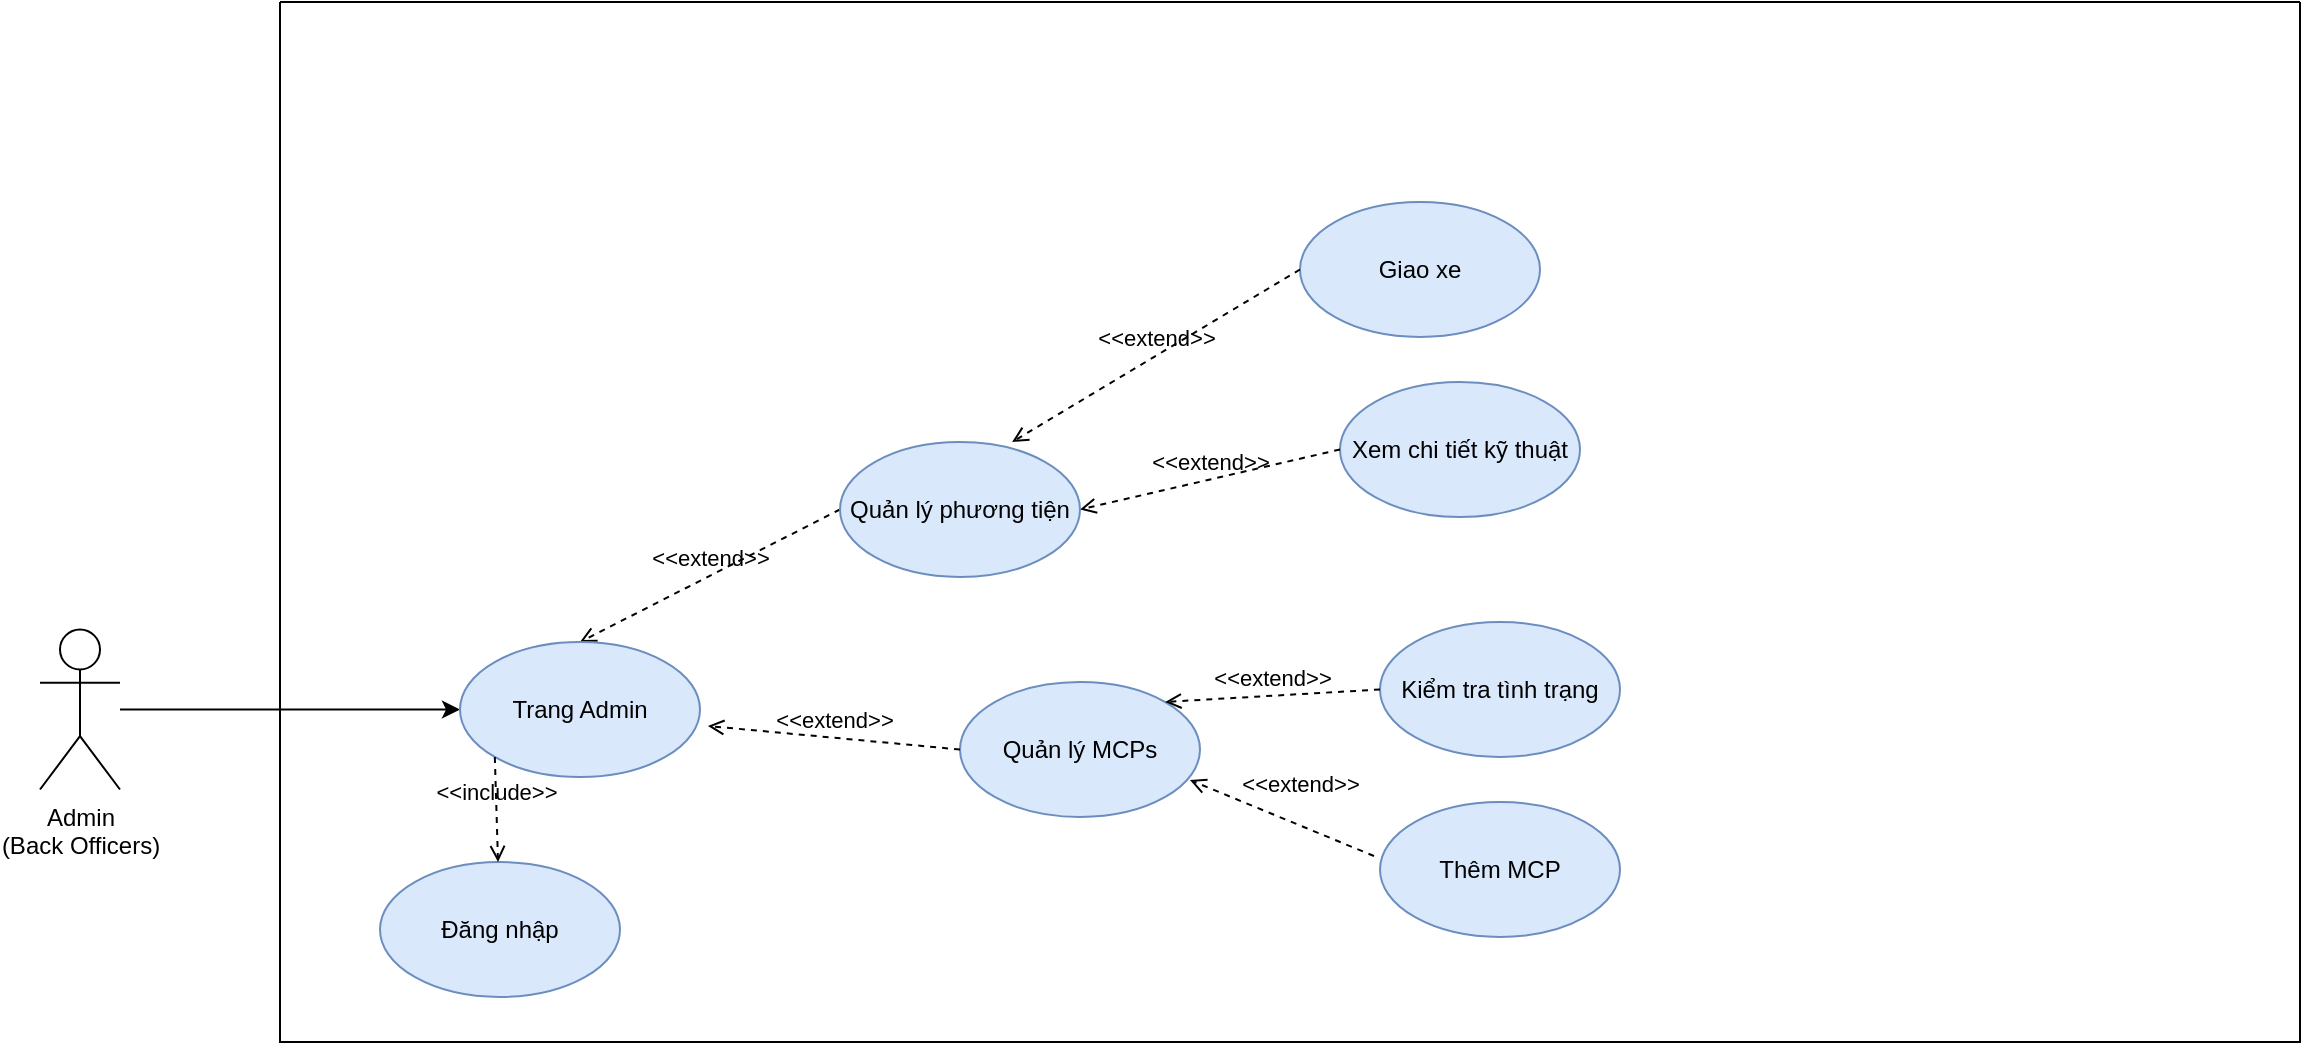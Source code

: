 <mxfile version="20.4.0" type="github">
  <diagram id="1NlrqmPQtSfT7t5A2JpJ" name="Page-1">
    <mxGraphModel dx="2062" dy="1122" grid="1" gridSize="10" guides="1" tooltips="1" connect="1" arrows="1" fold="1" page="1" pageScale="1" pageWidth="850" pageHeight="1100" math="0" shadow="0">
      <root>
        <mxCell id="0" />
        <mxCell id="1" parent="0" />
        <mxCell id="sFCo0kN8OgBMSaUkiHHt-24" style="edgeStyle=orthogonalEdgeStyle;rounded=0;orthogonalLoop=1;jettySize=auto;html=1;entryX=0;entryY=0.5;entryDx=0;entryDy=0;" parent="1" source="sFCo0kN8OgBMSaUkiHHt-5" target="BWqRWmLehjESfVyrbaG5-1" edge="1">
          <mxGeometry relative="1" as="geometry" />
        </mxCell>
        <mxCell id="sFCo0kN8OgBMSaUkiHHt-5" value="Admin&lt;br&gt;(Back Officers)" style="shape=umlActor;verticalLabelPosition=bottom;verticalAlign=top;html=1;" parent="1" vertex="1">
          <mxGeometry x="40" y="313.75" width="40" height="80" as="geometry" />
        </mxCell>
        <mxCell id="sFCo0kN8OgBMSaUkiHHt-10" value="" style="swimlane;startSize=0;" parent="1" vertex="1">
          <mxGeometry x="160" width="1010" height="520" as="geometry" />
        </mxCell>
        <mxCell id="sFCo0kN8OgBMSaUkiHHt-11" value="Đăng nhập" style="ellipse;whiteSpace=wrap;html=1;fillColor=#dae8fc;strokeColor=#6c8ebf;" parent="sFCo0kN8OgBMSaUkiHHt-10" vertex="1">
          <mxGeometry x="50" y="430" width="120" height="67.5" as="geometry" />
        </mxCell>
        <mxCell id="sFCo0kN8OgBMSaUkiHHt-33" value="Xem chi tiết kỹ thuật" style="ellipse;whiteSpace=wrap;html=1;fillColor=#dae8fc;strokeColor=#6c8ebf;" parent="sFCo0kN8OgBMSaUkiHHt-10" vertex="1">
          <mxGeometry x="530" y="190" width="120" height="67.5" as="geometry" />
        </mxCell>
        <mxCell id="sFCo0kN8OgBMSaUkiHHt-32" value="Giao xe" style="ellipse;whiteSpace=wrap;html=1;fillColor=#dae8fc;strokeColor=#6c8ebf;" parent="sFCo0kN8OgBMSaUkiHHt-10" vertex="1">
          <mxGeometry x="510" y="100" width="120" height="67.5" as="geometry" />
        </mxCell>
        <mxCell id="sFCo0kN8OgBMSaUkiHHt-30" value="Quản lý MCPs" style="ellipse;whiteSpace=wrap;html=1;fillColor=#dae8fc;strokeColor=#6c8ebf;" parent="sFCo0kN8OgBMSaUkiHHt-10" vertex="1">
          <mxGeometry x="340" y="340" width="120" height="67.5" as="geometry" />
        </mxCell>
        <mxCell id="sFCo0kN8OgBMSaUkiHHt-38" value="Kiểm tra tình trạng" style="ellipse;whiteSpace=wrap;html=1;fillColor=#dae8fc;strokeColor=#6c8ebf;" parent="sFCo0kN8OgBMSaUkiHHt-10" vertex="1">
          <mxGeometry x="550" y="310" width="120" height="67.5" as="geometry" />
        </mxCell>
        <mxCell id="sFCo0kN8OgBMSaUkiHHt-41" value="&amp;lt;&amp;lt;extend&amp;gt;&amp;gt;" style="html=1;verticalAlign=bottom;labelBackgroundColor=none;endArrow=open;endFill=0;dashed=1;exitX=0;exitY=0.5;exitDx=0;exitDy=0;entryX=0.5;entryY=0;entryDx=0;entryDy=0;" parent="sFCo0kN8OgBMSaUkiHHt-10" source="sFCo0kN8OgBMSaUkiHHt-26" target="BWqRWmLehjESfVyrbaG5-1" edge="1">
          <mxGeometry width="160" relative="1" as="geometry">
            <mxPoint x="280.0" y="386.25" as="sourcePoint" />
            <mxPoint x="190" y="550" as="targetPoint" />
          </mxGeometry>
        </mxCell>
        <mxCell id="sFCo0kN8OgBMSaUkiHHt-42" value="&amp;lt;&amp;lt;extend&amp;gt;&amp;gt;" style="html=1;verticalAlign=bottom;labelBackgroundColor=none;endArrow=open;endFill=0;dashed=1;exitX=0;exitY=0.5;exitDx=0;exitDy=0;entryX=1.033;entryY=0.622;entryDx=0;entryDy=0;entryPerimeter=0;" parent="sFCo0kN8OgBMSaUkiHHt-10" source="sFCo0kN8OgBMSaUkiHHt-30" target="BWqRWmLehjESfVyrbaG5-1" edge="1">
          <mxGeometry width="160" relative="1" as="geometry">
            <mxPoint x="290.0" y="396.25" as="sourcePoint" />
            <mxPoint x="184.4" y="529.167" as="targetPoint" />
          </mxGeometry>
        </mxCell>
        <mxCell id="sFCo0kN8OgBMSaUkiHHt-46" value="&amp;lt;&amp;lt;extend&amp;gt;&amp;gt;" style="html=1;verticalAlign=bottom;labelBackgroundColor=none;endArrow=open;endFill=0;dashed=1;exitX=0;exitY=0.5;exitDx=0;exitDy=0;entryX=1;entryY=0.5;entryDx=0;entryDy=0;" parent="sFCo0kN8OgBMSaUkiHHt-10" source="sFCo0kN8OgBMSaUkiHHt-33" target="sFCo0kN8OgBMSaUkiHHt-26" edge="1">
          <mxGeometry width="160" relative="1" as="geometry">
            <mxPoint x="470.0" y="303.75" as="sourcePoint" />
            <mxPoint x="400.0" y="386.25" as="targetPoint" />
          </mxGeometry>
        </mxCell>
        <mxCell id="sFCo0kN8OgBMSaUkiHHt-47" value="&amp;lt;&amp;lt;extend&amp;gt;&amp;gt;" style="html=1;verticalAlign=bottom;labelBackgroundColor=none;endArrow=open;endFill=0;dashed=1;exitX=0;exitY=0.5;exitDx=0;exitDy=0;entryX=1;entryY=0;entryDx=0;entryDy=0;" parent="sFCo0kN8OgBMSaUkiHHt-10" source="sFCo0kN8OgBMSaUkiHHt-38" target="sFCo0kN8OgBMSaUkiHHt-30" edge="1">
          <mxGeometry width="160" relative="1" as="geometry">
            <mxPoint x="480.0" y="313.75" as="sourcePoint" />
            <mxPoint x="450" y="360" as="targetPoint" />
          </mxGeometry>
        </mxCell>
        <mxCell id="BWqRWmLehjESfVyrbaG5-1" value="Trang Admin" style="ellipse;whiteSpace=wrap;html=1;fillColor=#dae8fc;strokeColor=#6c8ebf;" parent="sFCo0kN8OgBMSaUkiHHt-10" vertex="1">
          <mxGeometry x="90" y="320" width="120" height="67.5" as="geometry" />
        </mxCell>
        <mxCell id="BWqRWmLehjESfVyrbaG5-2" value="&amp;lt;&amp;lt;include&amp;gt;&amp;gt;" style="html=1;verticalAlign=bottom;labelBackgroundColor=none;endArrow=open;endFill=0;dashed=1;exitX=0;exitY=1;exitDx=0;exitDy=0;" parent="sFCo0kN8OgBMSaUkiHHt-10" source="BWqRWmLehjESfVyrbaG5-1" target="sFCo0kN8OgBMSaUkiHHt-11" edge="1">
          <mxGeometry width="160" relative="1" as="geometry">
            <mxPoint x="410" y="420" as="sourcePoint" />
            <mxPoint x="570" y="420" as="targetPoint" />
          </mxGeometry>
        </mxCell>
        <mxCell id="sFCo0kN8OgBMSaUkiHHt-26" value="&lt;div&gt;&lt;span&gt;Quản lý phương tiện&lt;/span&gt;&lt;/div&gt;" style="ellipse;whiteSpace=wrap;html=1;align=center;fillColor=#dae8fc;strokeColor=#6c8ebf;" parent="sFCo0kN8OgBMSaUkiHHt-10" vertex="1">
          <mxGeometry x="280" y="220" width="120" height="67.5" as="geometry" />
        </mxCell>
        <mxCell id="Wi0kVsBPfGHZ9OZvDGAV-3" value="&amp;lt;&amp;lt;extend&amp;gt;&amp;gt;" style="html=1;verticalAlign=bottom;labelBackgroundColor=none;endArrow=open;endFill=0;dashed=1;exitX=0;exitY=0.5;exitDx=0;exitDy=0;entryX=0.717;entryY=0;entryDx=0;entryDy=0;entryPerimeter=0;" parent="sFCo0kN8OgBMSaUkiHHt-10" source="sFCo0kN8OgBMSaUkiHHt-32" target="sFCo0kN8OgBMSaUkiHHt-26" edge="1">
          <mxGeometry width="160" relative="1" as="geometry">
            <mxPoint x="670" y="243.75" as="sourcePoint" />
            <mxPoint x="510" y="176.25" as="targetPoint" />
          </mxGeometry>
        </mxCell>
        <mxCell id="SO7cAKW9KonveTo94NkP-1" value="Thêm MCP" style="ellipse;whiteSpace=wrap;html=1;fillColor=#dae8fc;strokeColor=#6c8ebf;" vertex="1" parent="sFCo0kN8OgBMSaUkiHHt-10">
          <mxGeometry x="550" y="400" width="120" height="67.5" as="geometry" />
        </mxCell>
        <mxCell id="SO7cAKW9KonveTo94NkP-2" value="&amp;lt;&amp;lt;extend&amp;gt;&amp;gt;" style="html=1;verticalAlign=bottom;labelBackgroundColor=none;endArrow=open;endFill=0;dashed=1;exitX=-0.025;exitY=0.4;exitDx=0;exitDy=0;entryX=0.958;entryY=0.726;entryDx=0;entryDy=0;entryPerimeter=0;exitPerimeter=0;" edge="1" parent="sFCo0kN8OgBMSaUkiHHt-10" source="SO7cAKW9KonveTo94NkP-1" target="sFCo0kN8OgBMSaUkiHHt-30">
          <mxGeometry x="-0.106" y="-11" width="160" relative="1" as="geometry">
            <mxPoint x="350" y="383.75" as="sourcePoint" />
            <mxPoint x="223.96" y="371.985" as="targetPoint" />
            <mxPoint as="offset" />
          </mxGeometry>
        </mxCell>
      </root>
    </mxGraphModel>
  </diagram>
</mxfile>
